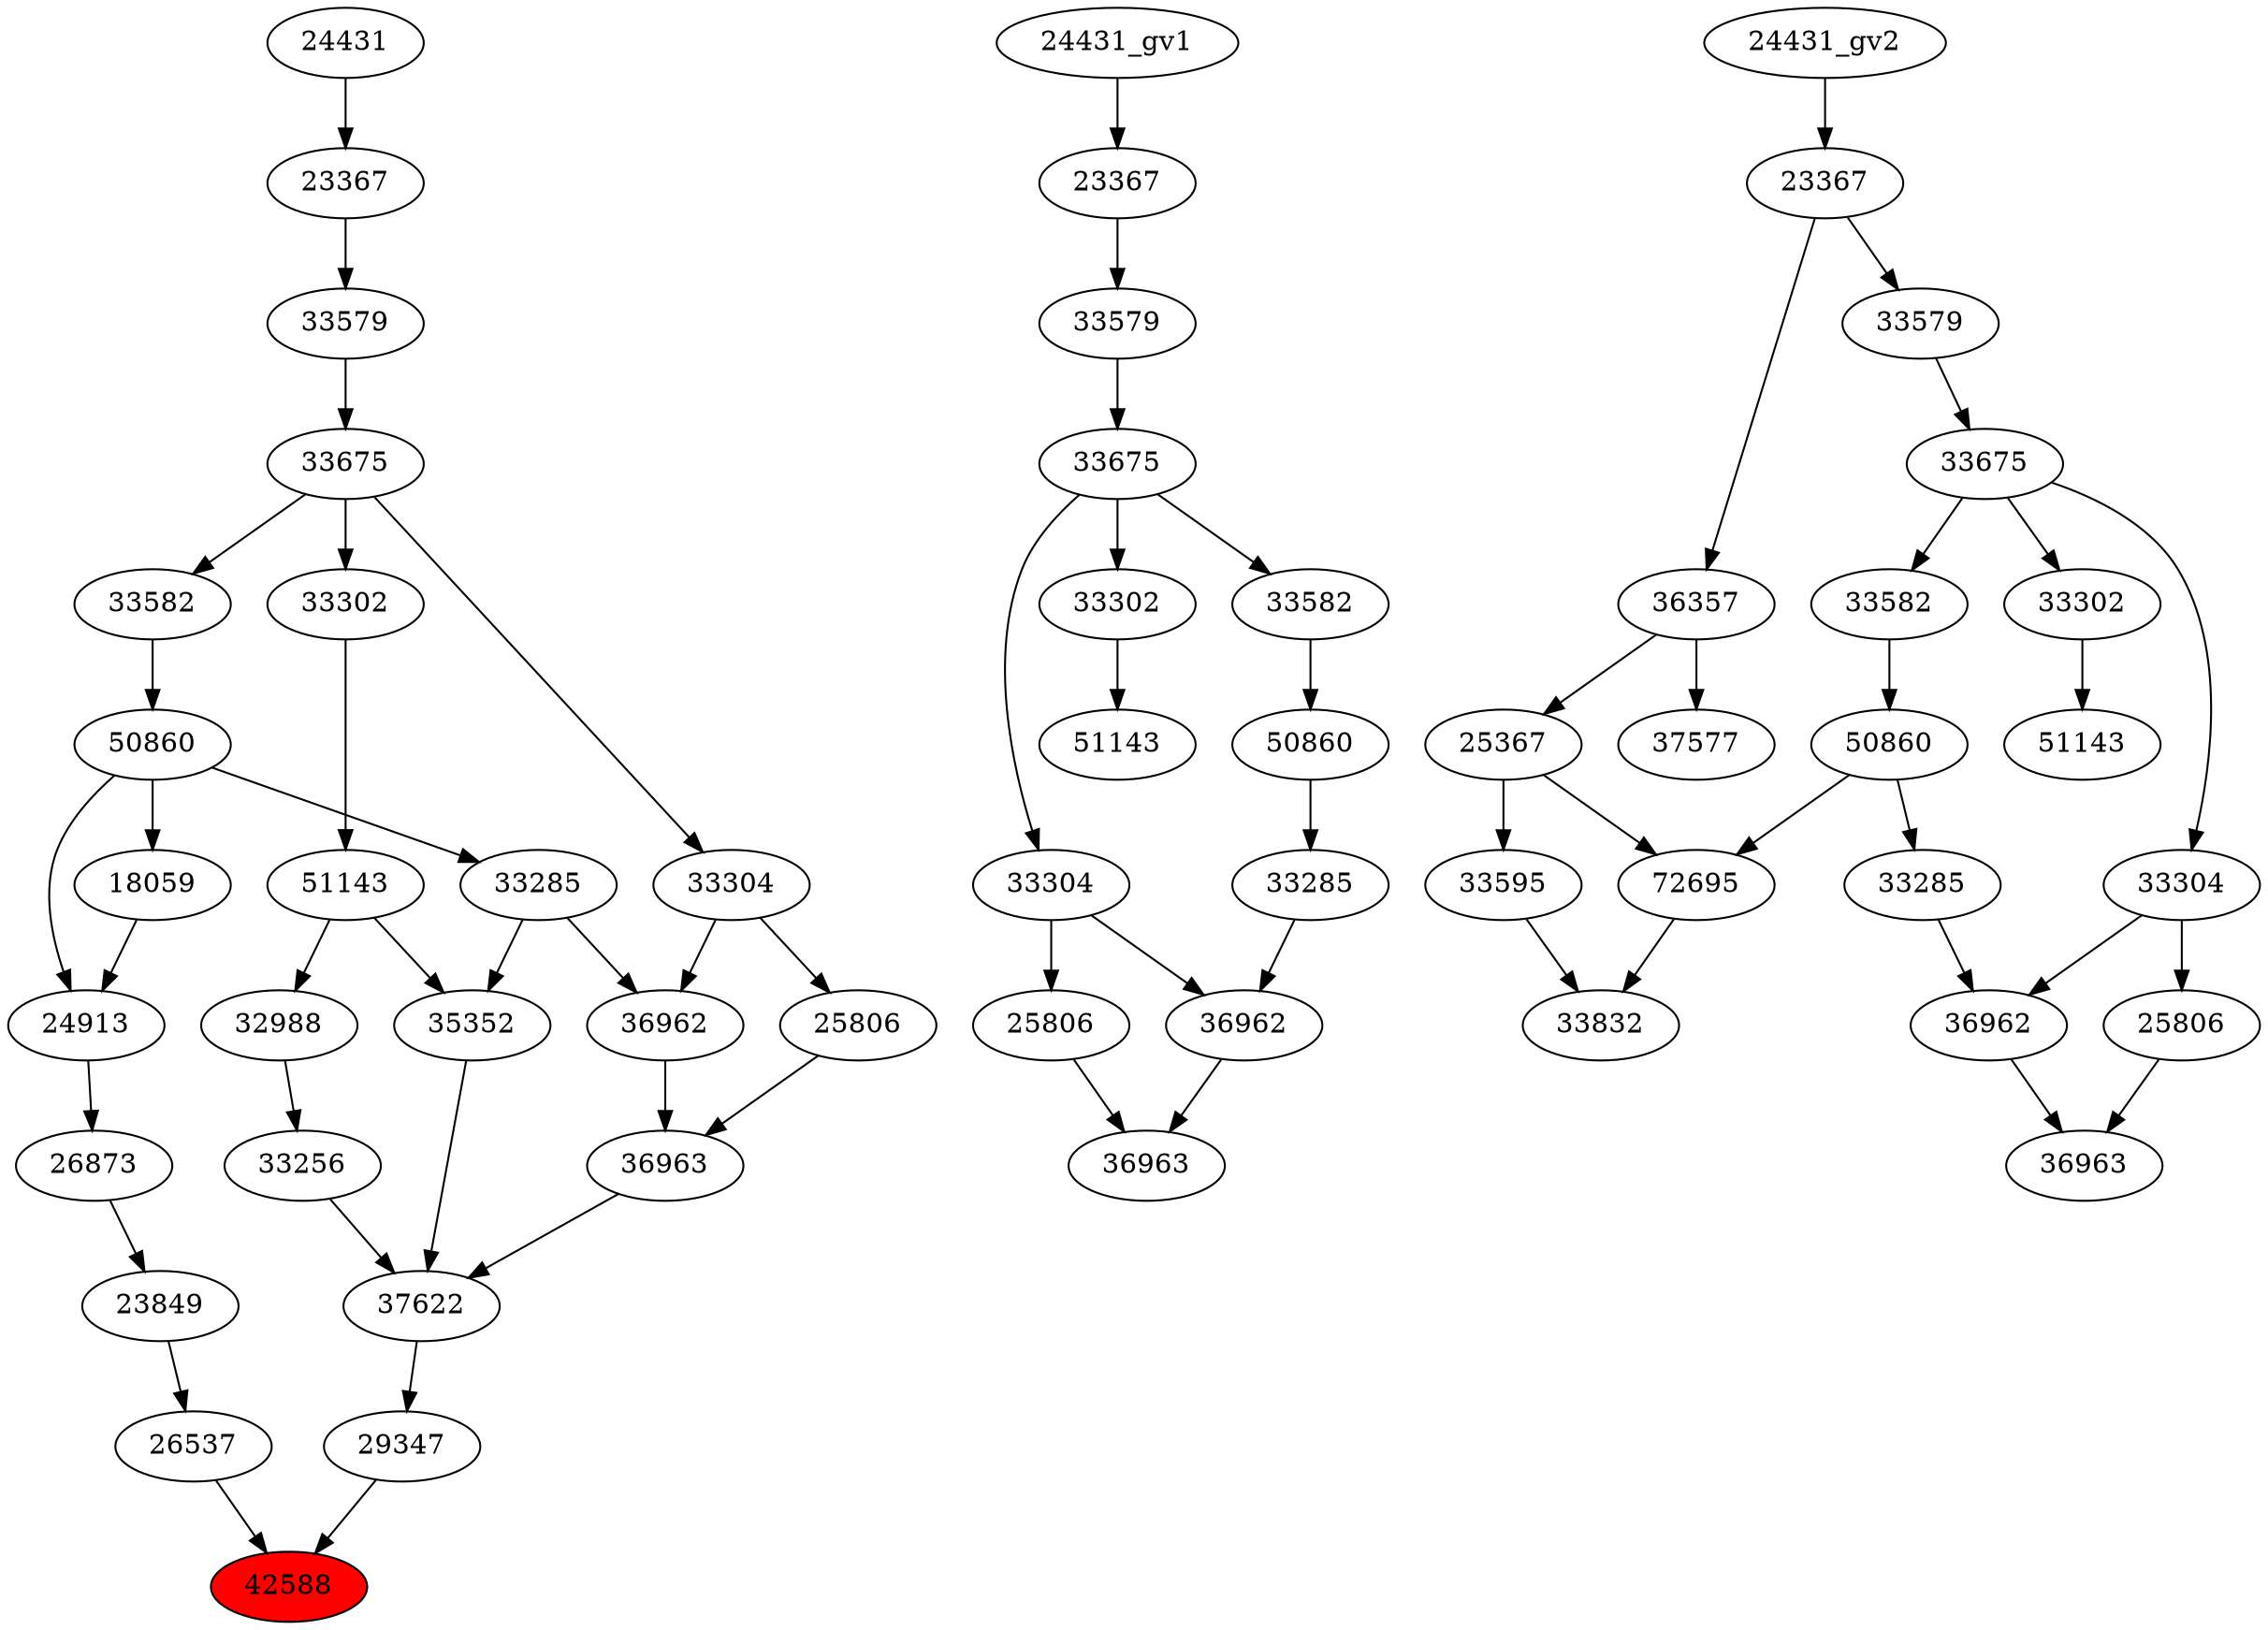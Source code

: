 strict digraph root {
	node [label="\N"];
	{
		node [fillcolor="",
			label="\N",
			style=""
		];
		42588		 [fillcolor=red,
			label=42588,
			style=filled];
		26537		 [label=26537];
		26537 -> 42588;
		29347		 [label=29347];
		29347 -> 42588;
		23849		 [label=23849];
		23849 -> 26537;
		37622		 [label=37622];
		37622 -> 29347;
		26873		 [label=26873];
		26873 -> 23849;
		36963		 [label=36963];
		36963 -> 37622;
		35352		 [label=35352];
		35352 -> 37622;
		33256		 [label=33256];
		33256 -> 37622;
		24913		 [label=24913];
		24913 -> 26873;
		36962		 [label=36962];
		36962 -> 36963;
		25806		 [label=25806];
		25806 -> 36963;
		33285		 [label=33285];
		33285 -> 35352;
		33285 -> 36962;
		51143		 [label=51143];
		51143 -> 35352;
		32988		 [label=32988];
		51143 -> 32988;
		32988 -> 33256;
		18059		 [label=18059];
		18059 -> 24913;
		50860		 [label=50860];
		50860 -> 24913;
		50860 -> 33285;
		50860 -> 18059;
		33304		 [label=33304];
		33304 -> 36962;
		33304 -> 25806;
		33302		 [label=33302];
		33302 -> 51143;
		33582		 [label=33582];
		33582 -> 50860;
		33675		 [label=33675];
		33675 -> 33304;
		33675 -> 33302;
		33675 -> 33582;
		33579		 [label=33579];
		33579 -> 33675;
		23367		 [label=23367];
		23367 -> 33579;
		24431		 [label=24431];
		24431 -> 23367;
	}
	{
		node [label="\N"];
		"36963_gv1"		 [label=36963];
		"36962_gv1"		 [label=36962];
		"36962_gv1" -> "36963_gv1";
		"25806_gv1"		 [label=25806];
		"25806_gv1" -> "36963_gv1";
		"33285_gv1"		 [label=33285];
		"33285_gv1" -> "36962_gv1";
		"33304_gv1"		 [label=33304];
		"33304_gv1" -> "36962_gv1";
		"33304_gv1" -> "25806_gv1";
		"50860_gv1"		 [label=50860];
		"50860_gv1" -> "33285_gv1";
		"51143_gv1"		 [label=51143];
		"33302_gv1"		 [label=33302];
		"33302_gv1" -> "51143_gv1";
		"33582_gv1"		 [label=33582];
		"33582_gv1" -> "50860_gv1";
		"33675_gv1"		 [label=33675];
		"33675_gv1" -> "33304_gv1";
		"33675_gv1" -> "33302_gv1";
		"33675_gv1" -> "33582_gv1";
		"33579_gv1"		 [label=33579];
		"33579_gv1" -> "33675_gv1";
		"23367_gv1"		 [label=23367];
		"23367_gv1" -> "33579_gv1";
		"24431_gv1" -> "23367_gv1";
	}
	{
		node [label="\N"];
		33832		 [label=33832];
		72695		 [label=72695];
		72695 -> 33832;
		33595		 [label=33595];
		33595 -> 33832;
		"33285_gv2"		 [label=33285];
		"36962_gv2"		 [label=36962];
		"33285_gv2" -> "36962_gv2";
		"50860_gv2"		 [label=50860];
		"50860_gv2" -> 72695;
		"50860_gv2" -> "33285_gv2";
		25367		 [label=25367];
		25367 -> 72695;
		25367 -> 33595;
		"33582_gv2"		 [label=33582];
		"33582_gv2" -> "50860_gv2";
		37577		 [label=37577];
		36357		 [label=36357];
		36357 -> 25367;
		36357 -> 37577;
		"33675_gv2"		 [label=33675];
		"33675_gv2" -> "33582_gv2";
		"33302_gv2"		 [label=33302];
		"33675_gv2" -> "33302_gv2";
		"33304_gv2"		 [label=33304];
		"33675_gv2" -> "33304_gv2";
		"33579_gv2"		 [label=33579];
		"33579_gv2" -> "33675_gv2";
		"51143_gv2"		 [label=51143];
		"33302_gv2" -> "51143_gv2";
		"36963_gv2"		 [label=36963];
		"36962_gv2" -> "36963_gv2";
		"25806_gv2"		 [label=25806];
		"25806_gv2" -> "36963_gv2";
		"23367_gv2"		 [label=23367];
		"23367_gv2" -> 36357;
		"23367_gv2" -> "33579_gv2";
		"33304_gv2" -> "36962_gv2";
		"33304_gv2" -> "25806_gv2";
		"24431_gv2" -> "23367_gv2";
	}
}
